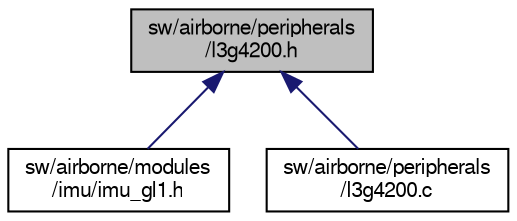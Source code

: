 digraph "sw/airborne/peripherals/l3g4200.h"
{
  edge [fontname="FreeSans",fontsize="10",labelfontname="FreeSans",labelfontsize="10"];
  node [fontname="FreeSans",fontsize="10",shape=record];
  Node1 [label="sw/airborne/peripherals\l/l3g4200.h",height=0.2,width=0.4,color="black", fillcolor="grey75", style="filled", fontcolor="black"];
  Node1 -> Node2 [dir="back",color="midnightblue",fontsize="10",style="solid",fontname="FreeSans"];
  Node2 [label="sw/airborne/modules\l/imu/imu_gl1.h",height=0.2,width=0.4,color="black", fillcolor="white", style="filled",URL="$imu__gl1_8h.html",tooltip="Interface for I2c IMU using using L3G4200, ADXL345, HMC5883 and BMP085. "];
  Node1 -> Node3 [dir="back",color="midnightblue",fontsize="10",style="solid",fontname="FreeSans"];
  Node3 [label="sw/airborne/peripherals\l/l3g4200.c",height=0.2,width=0.4,color="black", fillcolor="white", style="filled",URL="$l3g4200_8c.html",tooltip="Driver for L3G4200 from ST. "];
}
